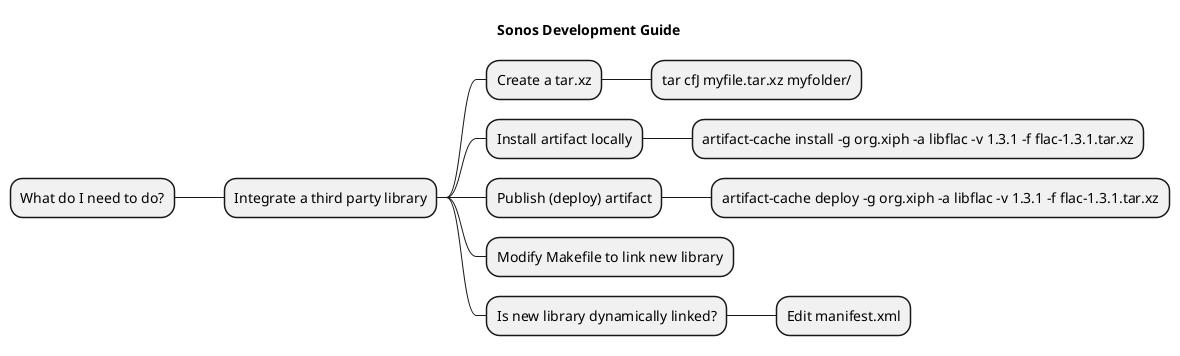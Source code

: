 @startmindmap

title Sonos Development Guide

* What do I need to do?
** Integrate a third party library
*** Create a tar.xz
**** tar cfJ myfile.tar.xz myfolder/
*** Install artifact locally
**** artifact-cache install -g org.xiph -a libflac -v 1.3.1 -f flac-1.3.1.tar.xz
*** Publish (deploy) artifact
**** artifact-cache deploy -g org.xiph -a libflac -v 1.3.1 -f flac-1.3.1.tar.xz
*** Modify Makefile to link new library
*** Is new library dynamically linked?
**** Edit manifest.xml
@endmindmap